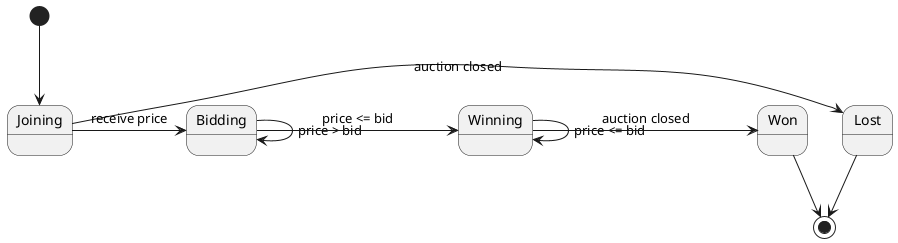 @startuml
[*] --> Joining

Joining -> Lost : auction closed
Lost --> [*]
Joining -> Bidding : receive price
Bidding -> Bidding : price > bid
Bidding -> Winning : price <= bid
Winning -> Winning : price <= bid
Winning -> Won : auction closed
Won --> [*]
@enduml